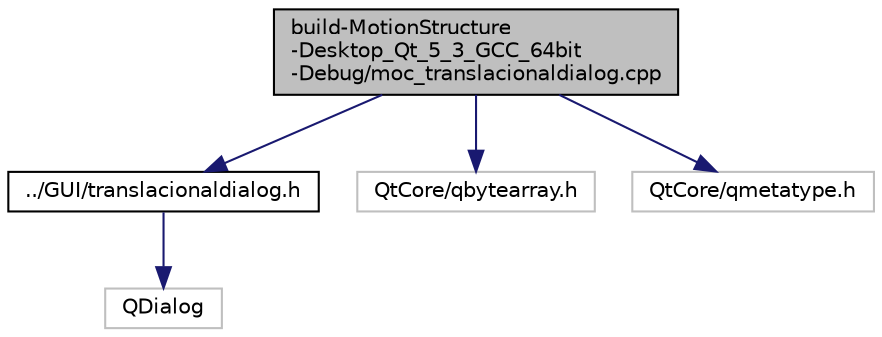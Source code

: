 digraph "build-MotionStructure-Desktop_Qt_5_3_GCC_64bit-Debug/moc_translacionaldialog.cpp"
{
  edge [fontname="Helvetica",fontsize="10",labelfontname="Helvetica",labelfontsize="10"];
  node [fontname="Helvetica",fontsize="10",shape=record];
  Node1 [label="build-MotionStructure\l-Desktop_Qt_5_3_GCC_64bit\l-Debug/moc_translacionaldialog.cpp",height=0.2,width=0.4,color="black", fillcolor="grey75", style="filled" fontcolor="black"];
  Node1 -> Node2 [color="midnightblue",fontsize="10",style="solid",fontname="Helvetica"];
  Node2 [label="../GUI/translacionaldialog.h",height=0.2,width=0.4,color="black", fillcolor="white", style="filled",URL="$translacionaldialog_8h.html"];
  Node2 -> Node3 [color="midnightblue",fontsize="10",style="solid",fontname="Helvetica"];
  Node3 [label="QDialog",height=0.2,width=0.4,color="grey75", fillcolor="white", style="filled"];
  Node1 -> Node4 [color="midnightblue",fontsize="10",style="solid",fontname="Helvetica"];
  Node4 [label="QtCore/qbytearray.h",height=0.2,width=0.4,color="grey75", fillcolor="white", style="filled"];
  Node1 -> Node5 [color="midnightblue",fontsize="10",style="solid",fontname="Helvetica"];
  Node5 [label="QtCore/qmetatype.h",height=0.2,width=0.4,color="grey75", fillcolor="white", style="filled"];
}
